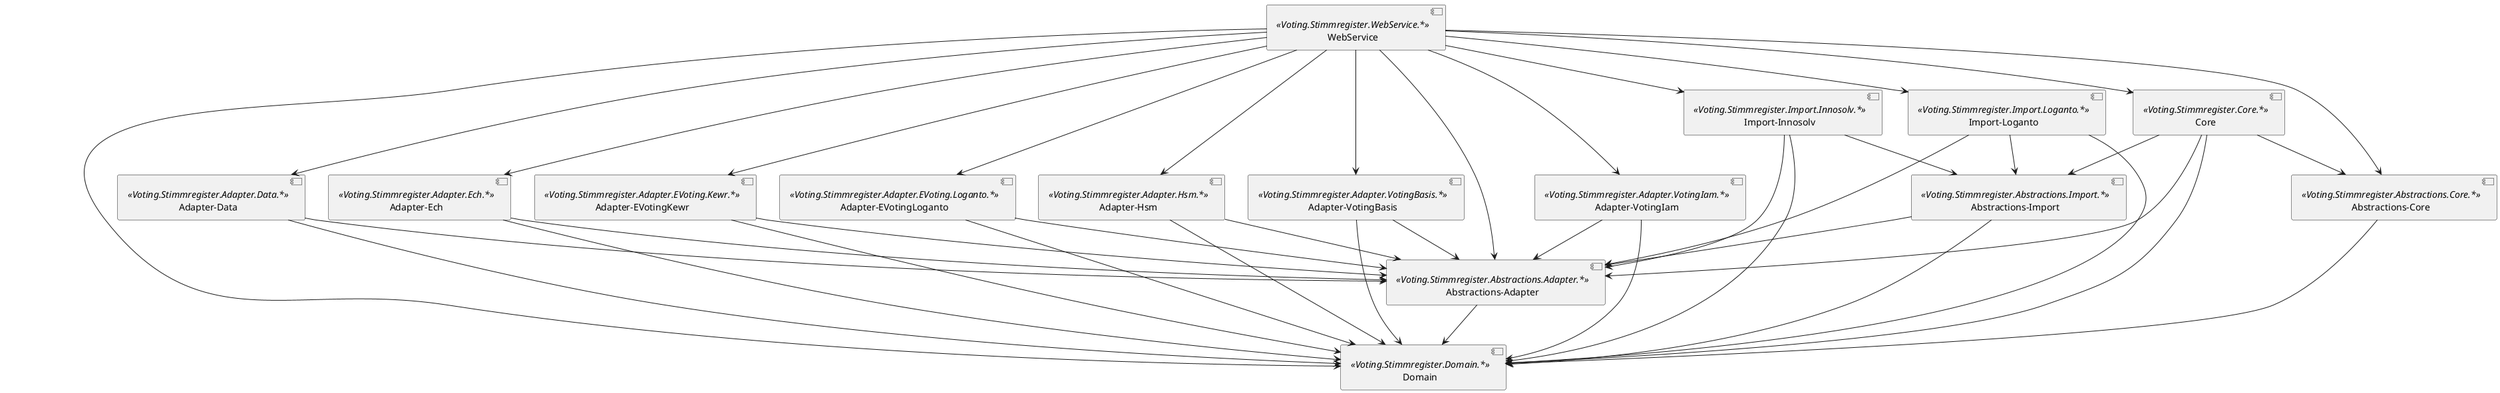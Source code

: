 @startuml solution-architecture

[WebService] <<Voting.Stimmregister.WebService.*>>

[Core] <<Voting.Stimmregister.Core.*>>
[Import-Innosolv] <<Voting.Stimmregister.Import.Innosolv.*>>
[Import-Loganto] <<Voting.Stimmregister.Import.Loganto.*>>

[Adapter-Data] <<Voting.Stimmregister.Adapter.Data.*>>
[Adapter-Ech] <<Voting.Stimmregister.Adapter.Ech.*>>
[Adapter-EVotingKewr] <<Voting.Stimmregister.Adapter.EVoting.Kewr.*>>
[Adapter-EVotingLoganto] <<Voting.Stimmregister.Adapter.EVoting.Loganto.*>>
[Adapter-Hsm] <<Voting.Stimmregister.Adapter.Hsm.*>>
[Adapter-VotingBasis] <<Voting.Stimmregister.Adapter.VotingBasis.*>>
[Adapter-VotingIam] <<Voting.Stimmregister.Adapter.VotingIam.*>>

[Abstractions-Adapter] <<Voting.Stimmregister.Abstractions.Adapter.*>>
[Abstractions-Core] <<Voting.Stimmregister.Abstractions.Core.*>>
[Abstractions-Import] <<Voting.Stimmregister.Abstractions.Import.*>>

[Domain] <<Voting.Stimmregister.Domain.*>>

[WebService] --> [Core]
[WebService] --> [Import-Innosolv]
[WebService] --> [Import-Loganto]
[WebService] --> [Adapter-Data]
[WebService] --> [Adapter-Ech]
[WebService] --> [Adapter-EVotingKewr]
[WebService] --> [Adapter-EVotingLoganto]
[WebService] --> [Adapter-Hsm]
[WebService] --> [Adapter-VotingBasis]
[WebService] --> [Adapter-VotingIam]
[WebService] --> [Abstractions-Adapter]
[WebService] --> [Abstractions-Core]
[WebService] --> [Domain]

[Core] --> [Abstractions-Adapter]
[Core] --> [Abstractions-Core]
[Core] --> [Abstractions-Import]
[Core] --> [Domain]

[Import-Innosolv] --> [Abstractions-Adapter]
[Import-Innosolv] --> [Abstractions-Import]
[Import-Innosolv] --> [Domain]

[Import-Loganto] --> [Abstractions-Adapter]
[Import-Loganto] --> [Abstractions-Import]
[Import-Loganto] --> [Domain]

[Adapter-Data] --> [Abstractions-Adapter]
[Adapter-Data] --> [Domain]

[Adapter-Ech] --> [Abstractions-Adapter]
[Adapter-Ech] --> [Domain]

[Adapter-EVotingKewr] --> [Abstractions-Adapter]
[Adapter-EVotingKewr] --> [Domain]
[Adapter-EVotingLoganto] --> [Abstractions-Adapter]
[Adapter-EVotingLoganto] --> [Domain]

[Adapter-Hsm] --> [Abstractions-Adapter]
[Adapter-Hsm] --> [Domain]

[Adapter-VotingBasis] --> [Abstractions-Adapter]
[Adapter-VotingBasis] --> [Domain]

[Adapter-VotingIam] --> [Abstractions-Adapter]
[Adapter-VotingIam] --> [Domain]

[Abstractions-Adapter] --> [Domain]
[Abstractions-Core] --> [Domain]
[Abstractions-Import] --> [Abstractions-Adapter]
[Abstractions-Import] --> [Domain]

@enduml

